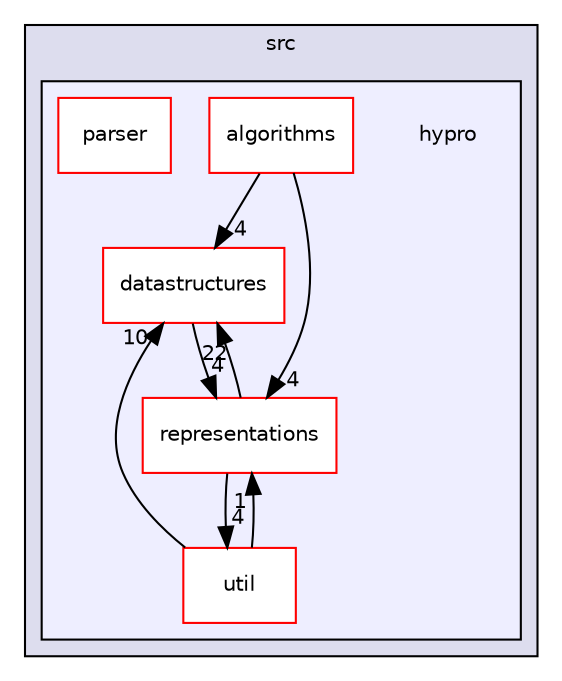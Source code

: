 digraph "/home/travis/build/hypro/hypro/src/hypro" {
  compound=true
  node [ fontsize="10", fontname="Helvetica"];
  edge [ labelfontsize="10", labelfontname="Helvetica"];
  subgraph clusterdir_68267d1309a1af8e8297ef4c3efbcdba {
    graph [ bgcolor="#ddddee", pencolor="black", label="src" fontname="Helvetica", fontsize="10", URL="dir_68267d1309a1af8e8297ef4c3efbcdba.html"]
  subgraph clusterdir_2ce0cb9797b50c8d842bc50008b46cdd {
    graph [ bgcolor="#eeeeff", pencolor="black", label="" URL="dir_2ce0cb9797b50c8d842bc50008b46cdd.html"];
    dir_2ce0cb9797b50c8d842bc50008b46cdd [shape=plaintext label="hypro"];
    dir_55730fee9a0c1f12da77eb14a8325c4c [shape=box label="algorithms" color="red" fillcolor="white" style="filled" URL="dir_55730fee9a0c1f12da77eb14a8325c4c.html"];
    dir_bce2075adec303dcb2f0c4fbfcbc8493 [shape=box label="datastructures" color="red" fillcolor="white" style="filled" URL="dir_bce2075adec303dcb2f0c4fbfcbc8493.html"];
    dir_2c8758a5fdbf28946c502b471e14bb83 [shape=box label="parser" color="red" fillcolor="white" style="filled" URL="dir_2c8758a5fdbf28946c502b471e14bb83.html"];
    dir_7fa927d8fbf9dfbeef69af27f63bc81b [shape=box label="representations" color="red" fillcolor="white" style="filled" URL="dir_7fa927d8fbf9dfbeef69af27f63bc81b.html"];
    dir_879d833e0dfbe8f31a5e860bb94efb50 [shape=box label="util" color="red" fillcolor="white" style="filled" URL="dir_879d833e0dfbe8f31a5e860bb94efb50.html"];
  }
  }
  dir_879d833e0dfbe8f31a5e860bb94efb50->dir_bce2075adec303dcb2f0c4fbfcbc8493 [headlabel="10", labeldistance=1.5 headhref="dir_000028_000023.html"];
  dir_879d833e0dfbe8f31a5e860bb94efb50->dir_7fa927d8fbf9dfbeef69af27f63bc81b [headlabel="1", labeldistance=1.5 headhref="dir_000028_000015.html"];
  dir_bce2075adec303dcb2f0c4fbfcbc8493->dir_7fa927d8fbf9dfbeef69af27f63bc81b [headlabel="4", labeldistance=1.5 headhref="dir_000023_000015.html"];
  dir_55730fee9a0c1f12da77eb14a8325c4c->dir_bce2075adec303dcb2f0c4fbfcbc8493 [headlabel="4", labeldistance=1.5 headhref="dir_000003_000023.html"];
  dir_55730fee9a0c1f12da77eb14a8325c4c->dir_7fa927d8fbf9dfbeef69af27f63bc81b [headlabel="4", labeldistance=1.5 headhref="dir_000003_000015.html"];
  dir_7fa927d8fbf9dfbeef69af27f63bc81b->dir_879d833e0dfbe8f31a5e860bb94efb50 [headlabel="4", labeldistance=1.5 headhref="dir_000015_000028.html"];
  dir_7fa927d8fbf9dfbeef69af27f63bc81b->dir_bce2075adec303dcb2f0c4fbfcbc8493 [headlabel="22", labeldistance=1.5 headhref="dir_000015_000023.html"];
}
